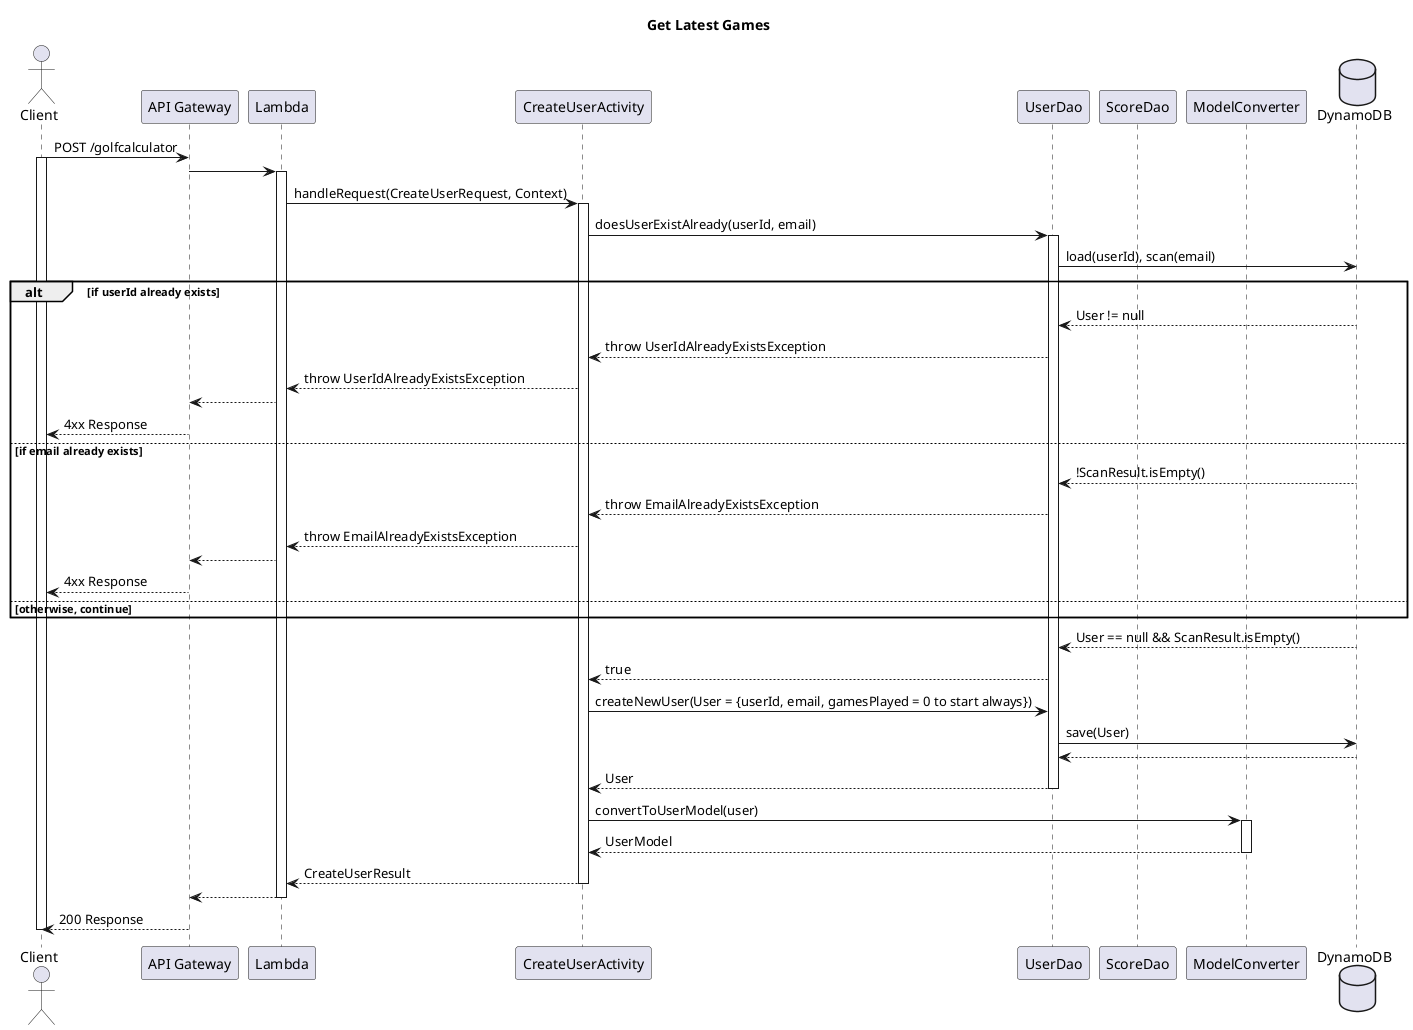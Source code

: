 @startuml

title Get Latest Games

actor Client
participant "API Gateway" as APIGateway
participant Lambda
participant CreateUserActivity
participant UserDao
participant ScoreDao
participant ModelConverter
database DynamoDB

Client -> APIGateway : POST /golfcalculator
activate Client
APIGateway -> Lambda
activate Lambda
Lambda -> CreateUserActivity : handleRequest(CreateUserRequest, Context)
activate CreateUserActivity
CreateUserActivity -> UserDao : doesUserExistAlready(userId, email)
activate UserDao
UserDao -> DynamoDB : load(userId), scan(email)

alt if userId already exists
    UserDao <-- DynamoDB : User != null
    CreateUserActivity <-- UserDao : throw UserIdAlreadyExistsException
    Lambda <-- CreateUserActivity : throw UserIdAlreadyExistsException
    APIGateway <-- Lambda
    Client <-- APIGateway : 4xx Response
    else if email already exists
    UserDao <-- DynamoDB : !ScanResult.isEmpty()
    CreateUserActivity <-- UserDao : throw EmailAlreadyExistsException
    Lambda <-- CreateUserActivity : throw EmailAlreadyExistsException
    APIGateway <-- Lambda
    Client <-- APIGateway : 4xx Response
    else otherwise, continue
    end

UserDao <-- DynamoDB : User == null && ScanResult.isEmpty()
CreateUserActivity <-- UserDao : true
CreateUserActivity -> UserDao : createNewUser(User = {userId, email, gamesPlayed = 0 to start always})
UserDao -> DynamoDB : save(User)
UserDao <-- DynamoDB
CreateUserActivity <-- UserDao : User
deactivate UserDao
CreateUserActivity -> ModelConverter : convertToUserModel(user)
activate ModelConverter
CreateUserActivity <-- ModelConverter : UserModel
deactivate ModelConverter

Lambda <-- CreateUserActivity : CreateUserResult
deactivate CreateUserActivity
APIGateway <-- Lambda
deactivate Lambda
Client <-- APIGateway : 200 Response
deactivate Client

@enduml